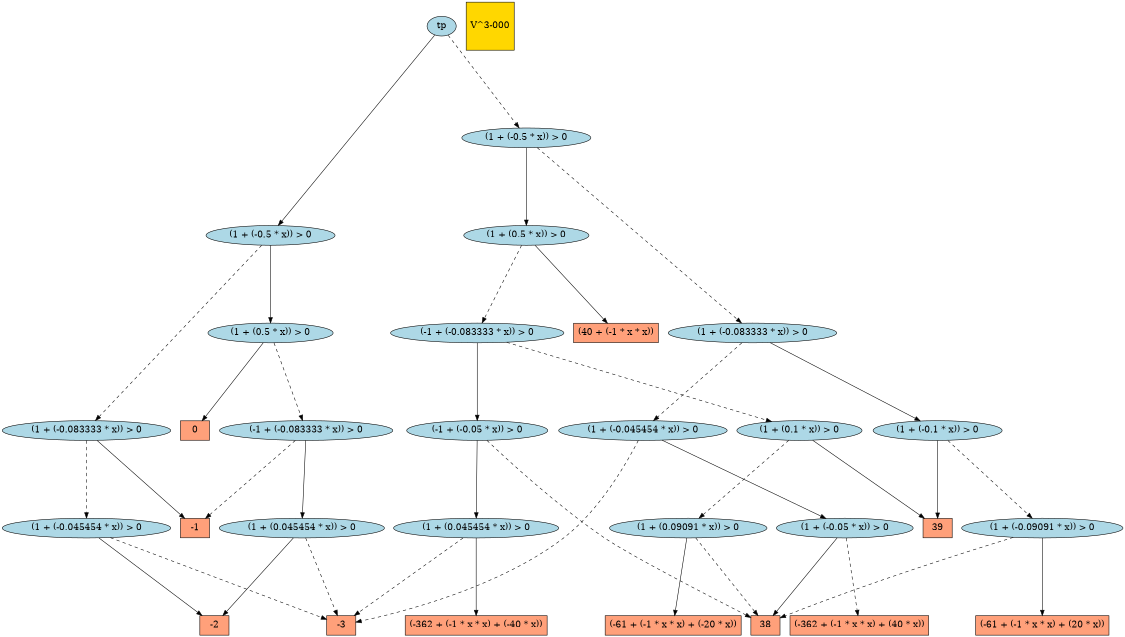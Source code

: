 digraph G { 
graph [ fontname = "Helvetica",fontsize="16",ratio = "auto",
        size="7.5,10",ranksep="2.00" ];
node [fontsize="16"];
"3598" [label="(-1 + (-0.083333 * x)) > 0",fillcolor=lightblue,color=black,shape=ellipse,style=filled];
"1459" [label="(1 + (-0.05 * x)) > 0",fillcolor=lightblue,color=black,shape=ellipse,style=filled];
"1458" [label="(-362 + (-1 * x * x) + (40 * x))",fillcolor=lightsalmon,color=black,shape=box,style=filled];
"3604" [label="(1 + (0.5 * x)) > 0",fillcolor=lightblue,color=black,shape=ellipse,style=filled];
"3387" [label="(1 + (-0.045454 * x)) > 0",fillcolor=lightblue,color=black,shape=ellipse,style=filled];
"12" [label="-1",fillcolor=lightsalmon,color=black,shape=box,style=filled];
"1705" [label="(1 + (-0.045454 * x)) > 0",fillcolor=lightblue,color=black,shape=ellipse,style=filled];
"2873" [label="(1 + (0.045454 * x)) > 0",fillcolor=lightblue,color=black,shape=ellipse,style=filled];
"287" [label="(-61 + (-1 * x * x) + (20 * x))",fillcolor=lightsalmon,color=black,shape=box,style=filled];
"2874" [label="(-1 + (-0.05 * x)) > 0",fillcolor=lightblue,color=black,shape=ellipse,style=filled];
"3177" [label="(-1 + (-0.083333 * x)) > 0",fillcolor=lightblue,color=black,shape=ellipse,style=filled];
"3176" [label="(1 + (0.1 * x)) > 0",fillcolor=lightblue,color=black,shape=ellipse,style=filled];
"2206" [label="(1 + (-0.083333 * x)) > 0",fillcolor=lightblue,color=black,shape=ellipse,style=filled];
"2205" [label="(1 + (-0.1 * x)) > 0",fillcolor=lightblue,color=black,shape=ellipse,style=filled];
"2204" [label="(1 + (-0.09091 * x)) > 0",fillcolor=lightblue,color=black,shape=ellipse,style=filled];
"267" [label="39",fillcolor=lightsalmon,color=black,shape=box,style=filled];
"304" [label="(-61 + (-1 * x * x) + (-20 * x))",fillcolor=lightsalmon,color=black,shape=box,style=filled];
"3611" [label="(1 + (-0.5 * x)) > 0",fillcolor=lightblue,color=black,shape=ellipse,style=filled];
"3612" [label="tp",fillcolor=lightblue,color=black,shape=ellipse,style=filled];
"3186" [label="(1 + (0.5 * x)) > 0",fillcolor=lightblue,color=black,shape=ellipse,style=filled];
"3187" [label="(1 + (-0.5 * x)) > 0",fillcolor=lightblue,color=black,shape=ellipse,style=filled];
"1" [label="0",fillcolor=lightsalmon,color=black,shape=box,style=filled];
"1235" [label="-3",fillcolor=lightsalmon,color=black,shape=box,style=filled];
"1237" [label="38",fillcolor=lightsalmon,color=black,shape=box,style=filled];
"3448" [label="(1 + (-0.083333 * x)) > 0",fillcolor=lightblue,color=black,shape=ellipse,style=filled];
"160" [label="-2",fillcolor=lightsalmon,color=black,shape=box,style=filled];
"3566" [label="(1 + (0.045454 * x)) > 0",fillcolor=lightblue,color=black,shape=ellipse,style=filled];
"8" [label="(40 + (-1 * x * x))",fillcolor=lightsalmon,color=black,shape=box,style=filled];
"_temp_" [label="V^3-000",fillcolor=gold1,color=black,shape=square,style=filled];
"1835" [label="(-362 + (-1 * x * x) + (-40 * x))",fillcolor=lightsalmon,color=black,shape=box,style=filled];
"3122" [label="(1 + (0.09091 * x)) > 0",fillcolor=lightblue,color=black,shape=ellipse,style=filled];
"3598" -> "3566" [color=black,style=solid];
"3598" -> "12" [color=black,style=dashed];
"1459" -> "1458" [color=black,style=dashed];
"1459" -> "1237" [color=black,style=solid];
"3604" -> "3598" [color=black,style=dashed];
"3604" -> "1" [color=black,style=solid];
"3387" -> "1235" [color=black,style=dashed];
"3387" -> "160" [color=black,style=solid];
"1705" -> "1459" [color=black,style=solid];
"1705" -> "1235" [color=black,style=dashed];
"2873" -> "1235" [color=black,style=dashed];
"2873" -> "1835" [color=black,style=solid];
"2874" -> "2873" [color=black,style=solid];
"2874" -> "1237" [color=black,style=dashed];
"3177" -> "2874" [color=black,style=solid];
"3177" -> "3176" [color=black,style=dashed];
"3176" -> "267" [color=black,style=solid];
"3176" -> "3122" [color=black,style=dashed];
"2206" -> "1705" [color=black,style=dashed];
"2206" -> "2205" [color=black,style=solid];
"2205" -> "2204" [color=black,style=dashed];
"2205" -> "267" [color=black,style=solid];
"2204" -> "287" [color=black,style=solid];
"2204" -> "1237" [color=black,style=dashed];
"3611" -> "3448" [color=black,style=dashed];
"3611" -> "3604" [color=black,style=solid];
"3612" -> "3187" [color=black,style=dashed];
"3612" -> "3611" [color=black,style=solid];
"3186" -> "3177" [color=black,style=dashed];
"3186" -> "8" [color=black,style=solid];
"3187" -> "3186" [color=black,style=solid];
"3187" -> "2206" [color=black,style=dashed];
"3448" -> "3387" [color=black,style=dashed];
"3448" -> "12" [color=black,style=solid];
"3566" -> "1235" [color=black,style=dashed];
"3566" -> "160" [color=black,style=solid];
"3122" -> "1237" [color=black,style=dashed];
"3122" -> "304" [color=black,style=solid];
}
